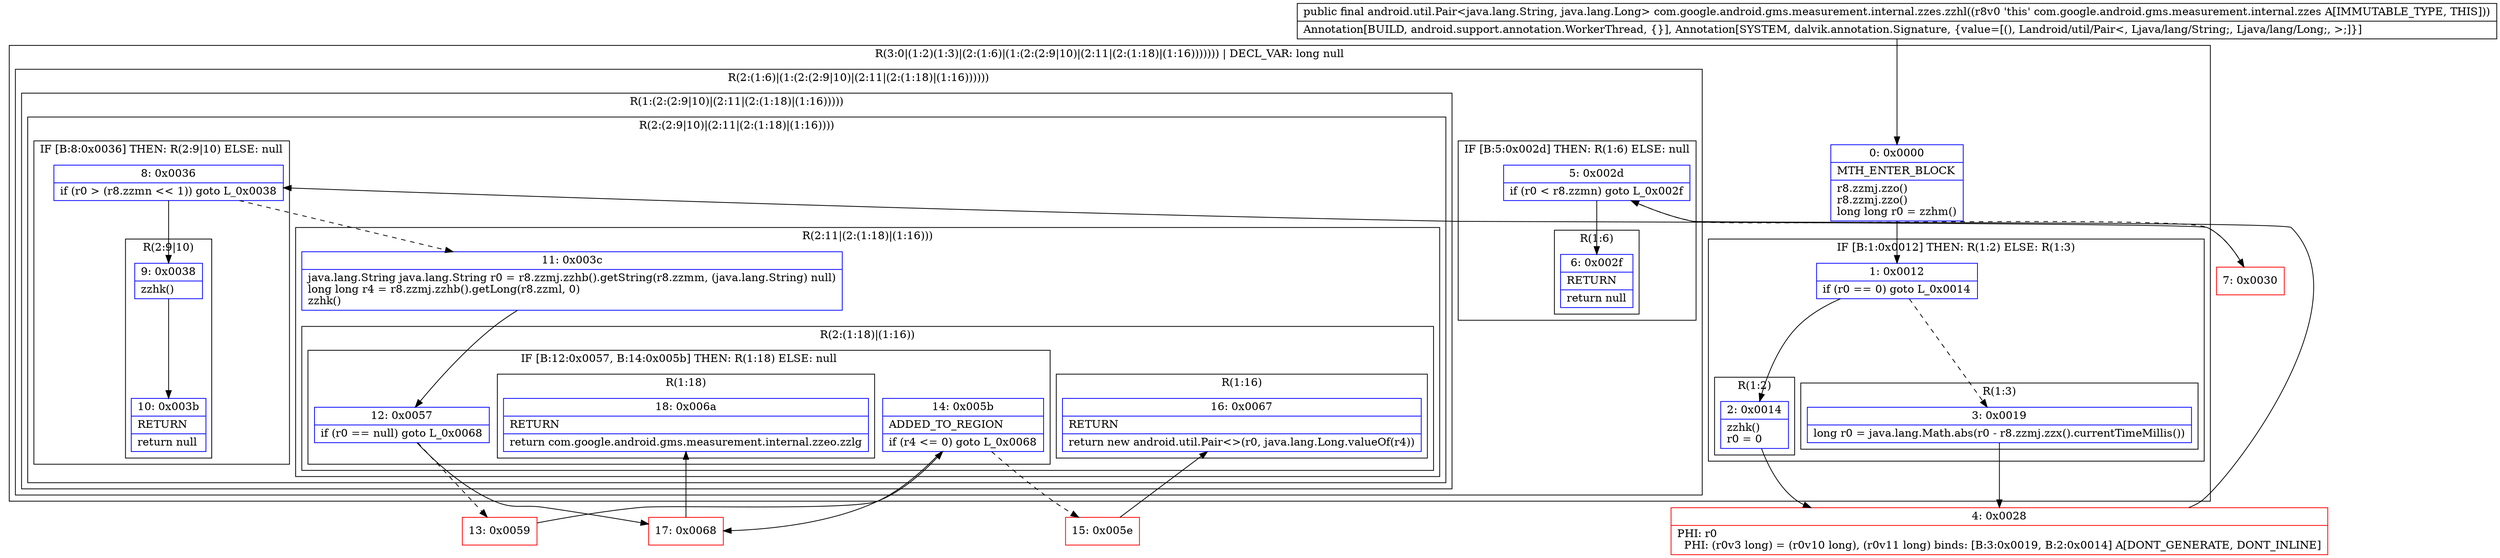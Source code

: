 digraph "CFG forcom.google.android.gms.measurement.internal.zzes.zzhl()Landroid\/util\/Pair;" {
subgraph cluster_Region_952551315 {
label = "R(3:0|(1:2)(1:3)|(2:(1:6)|(1:(2:(2:9|10)|(2:11|(2:(1:18)|(1:16))))))) | DECL_VAR: long null\l";
node [shape=record,color=blue];
Node_0 [shape=record,label="{0\:\ 0x0000|MTH_ENTER_BLOCK\l|r8.zzmj.zzo()\lr8.zzmj.zzo()\llong long r0 = zzhm()\l}"];
subgraph cluster_IfRegion_364753330 {
label = "IF [B:1:0x0012] THEN: R(1:2) ELSE: R(1:3)";
node [shape=record,color=blue];
Node_1 [shape=record,label="{1\:\ 0x0012|if (r0 == 0) goto L_0x0014\l}"];
subgraph cluster_Region_1046409297 {
label = "R(1:2)";
node [shape=record,color=blue];
Node_2 [shape=record,label="{2\:\ 0x0014|zzhk()\lr0 = 0\l}"];
}
subgraph cluster_Region_585065869 {
label = "R(1:3)";
node [shape=record,color=blue];
Node_3 [shape=record,label="{3\:\ 0x0019|long r0 = java.lang.Math.abs(r0 \- r8.zzmj.zzx().currentTimeMillis())\l}"];
}
}
subgraph cluster_Region_581992156 {
label = "R(2:(1:6)|(1:(2:(2:9|10)|(2:11|(2:(1:18)|(1:16))))))";
node [shape=record,color=blue];
subgraph cluster_IfRegion_1664132128 {
label = "IF [B:5:0x002d] THEN: R(1:6) ELSE: null";
node [shape=record,color=blue];
Node_5 [shape=record,label="{5\:\ 0x002d|if (r0 \< r8.zzmn) goto L_0x002f\l}"];
subgraph cluster_Region_1500769549 {
label = "R(1:6)";
node [shape=record,color=blue];
Node_6 [shape=record,label="{6\:\ 0x002f|RETURN\l|return null\l}"];
}
}
subgraph cluster_Region_1848817666 {
label = "R(1:(2:(2:9|10)|(2:11|(2:(1:18)|(1:16)))))";
node [shape=record,color=blue];
subgraph cluster_Region_1331002758 {
label = "R(2:(2:9|10)|(2:11|(2:(1:18)|(1:16))))";
node [shape=record,color=blue];
subgraph cluster_IfRegion_698536424 {
label = "IF [B:8:0x0036] THEN: R(2:9|10) ELSE: null";
node [shape=record,color=blue];
Node_8 [shape=record,label="{8\:\ 0x0036|if (r0 \> (r8.zzmn \<\< 1)) goto L_0x0038\l}"];
subgraph cluster_Region_1870613076 {
label = "R(2:9|10)";
node [shape=record,color=blue];
Node_9 [shape=record,label="{9\:\ 0x0038|zzhk()\l}"];
Node_10 [shape=record,label="{10\:\ 0x003b|RETURN\l|return null\l}"];
}
}
subgraph cluster_Region_808079958 {
label = "R(2:11|(2:(1:18)|(1:16)))";
node [shape=record,color=blue];
Node_11 [shape=record,label="{11\:\ 0x003c|java.lang.String java.lang.String r0 = r8.zzmj.zzhb().getString(r8.zzmm, (java.lang.String) null)\llong long r4 = r8.zzmj.zzhb().getLong(r8.zzml, 0)\lzzhk()\l}"];
subgraph cluster_Region_351669521 {
label = "R(2:(1:18)|(1:16))";
node [shape=record,color=blue];
subgraph cluster_IfRegion_1222792640 {
label = "IF [B:12:0x0057, B:14:0x005b] THEN: R(1:18) ELSE: null";
node [shape=record,color=blue];
Node_12 [shape=record,label="{12\:\ 0x0057|if (r0 == null) goto L_0x0068\l}"];
Node_14 [shape=record,label="{14\:\ 0x005b|ADDED_TO_REGION\l|if (r4 \<= 0) goto L_0x0068\l}"];
subgraph cluster_Region_1881926468 {
label = "R(1:18)";
node [shape=record,color=blue];
Node_18 [shape=record,label="{18\:\ 0x006a|RETURN\l|return com.google.android.gms.measurement.internal.zzeo.zzlg\l}"];
}
}
subgraph cluster_Region_289972828 {
label = "R(1:16)";
node [shape=record,color=blue];
Node_16 [shape=record,label="{16\:\ 0x0067|RETURN\l|return new android.util.Pair\<\>(r0, java.lang.Long.valueOf(r4))\l}"];
}
}
}
}
}
}
}
Node_4 [shape=record,color=red,label="{4\:\ 0x0028|PHI: r0 \l  PHI: (r0v3 long) = (r0v10 long), (r0v11 long) binds: [B:3:0x0019, B:2:0x0014] A[DONT_GENERATE, DONT_INLINE]\l}"];
Node_7 [shape=record,color=red,label="{7\:\ 0x0030}"];
Node_13 [shape=record,color=red,label="{13\:\ 0x0059}"];
Node_15 [shape=record,color=red,label="{15\:\ 0x005e}"];
Node_17 [shape=record,color=red,label="{17\:\ 0x0068}"];
MethodNode[shape=record,label="{public final android.util.Pair\<java.lang.String, java.lang.Long\> com.google.android.gms.measurement.internal.zzes.zzhl((r8v0 'this' com.google.android.gms.measurement.internal.zzes A[IMMUTABLE_TYPE, THIS]))  | Annotation[BUILD, android.support.annotation.WorkerThread, \{\}], Annotation[SYSTEM, dalvik.annotation.Signature, \{value=[(), Landroid\/util\/Pair\<, Ljava\/lang\/String;, Ljava\/lang\/Long;, \>;]\}]\l}"];
MethodNode -> Node_0;
Node_0 -> Node_1;
Node_1 -> Node_2;
Node_1 -> Node_3[style=dashed];
Node_2 -> Node_4;
Node_3 -> Node_4;
Node_5 -> Node_6;
Node_5 -> Node_7[style=dashed];
Node_8 -> Node_9;
Node_8 -> Node_11[style=dashed];
Node_9 -> Node_10;
Node_11 -> Node_12;
Node_12 -> Node_13[style=dashed];
Node_12 -> Node_17;
Node_14 -> Node_15[style=dashed];
Node_14 -> Node_17;
Node_4 -> Node_5;
Node_7 -> Node_8;
Node_13 -> Node_14;
Node_15 -> Node_16;
Node_17 -> Node_18;
}


